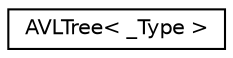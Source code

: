 digraph "Graphical Class Hierarchy"
{
  edge [fontname="Helvetica",fontsize="10",labelfontname="Helvetica",labelfontsize="10"];
  node [fontname="Helvetica",fontsize="10",shape=record];
  rankdir="LR";
  Node1 [label="AVLTree\< _Type \>",height=0.2,width=0.4,color="black", fillcolor="white", style="filled",URL="$class_a_v_l_tree.html",tooltip="An AVL Tree of type <_Type>. "];
}
